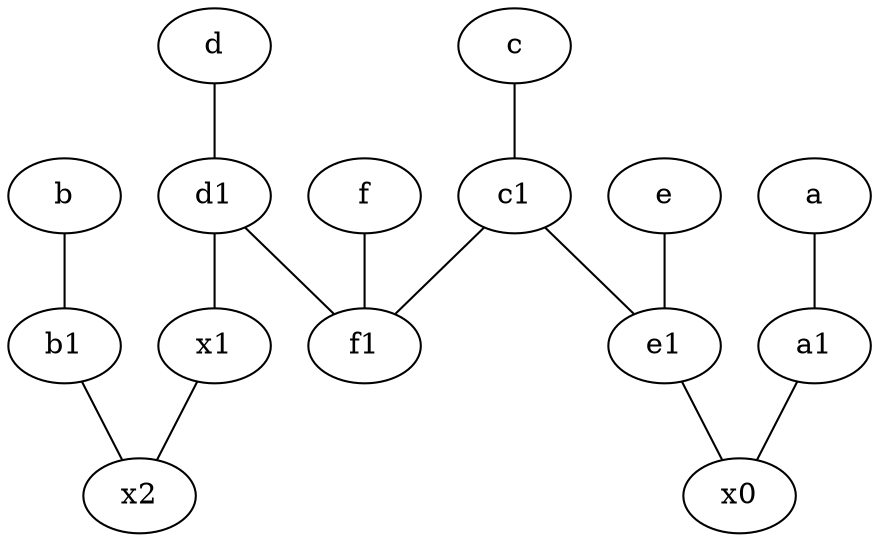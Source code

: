graph {
	node [labelfontsize=50]
	d1 [labelfontsize=50 pos="3,5!"]
	f1 [labelfontsize=50 pos="3,8!"]
	e1 [labelfontsize=50 pos="7,7!"]
	f [labelfontsize=50 pos="3,9!"]
	a1 [labelfontsize=50 pos="8,3!"]
	x0 [labelfontsize=50]
	x1 [labelfontsize=50]
	c1 [labelfontsize=50 pos="4.5,3!"]
	x2 [labelfontsize=50]
	b1 [labelfontsize=50 pos="9,4!"]
	x1 -- x2
	c -- c1
	b -- b1
	f -- f1
	b1 -- x2
	c1 -- f1
	a -- a1
	c1 -- e1
	d1 -- f1
	d1 -- x1
	e -- e1
	e1 -- x0
	a1 -- x0
	d -- d1
}
